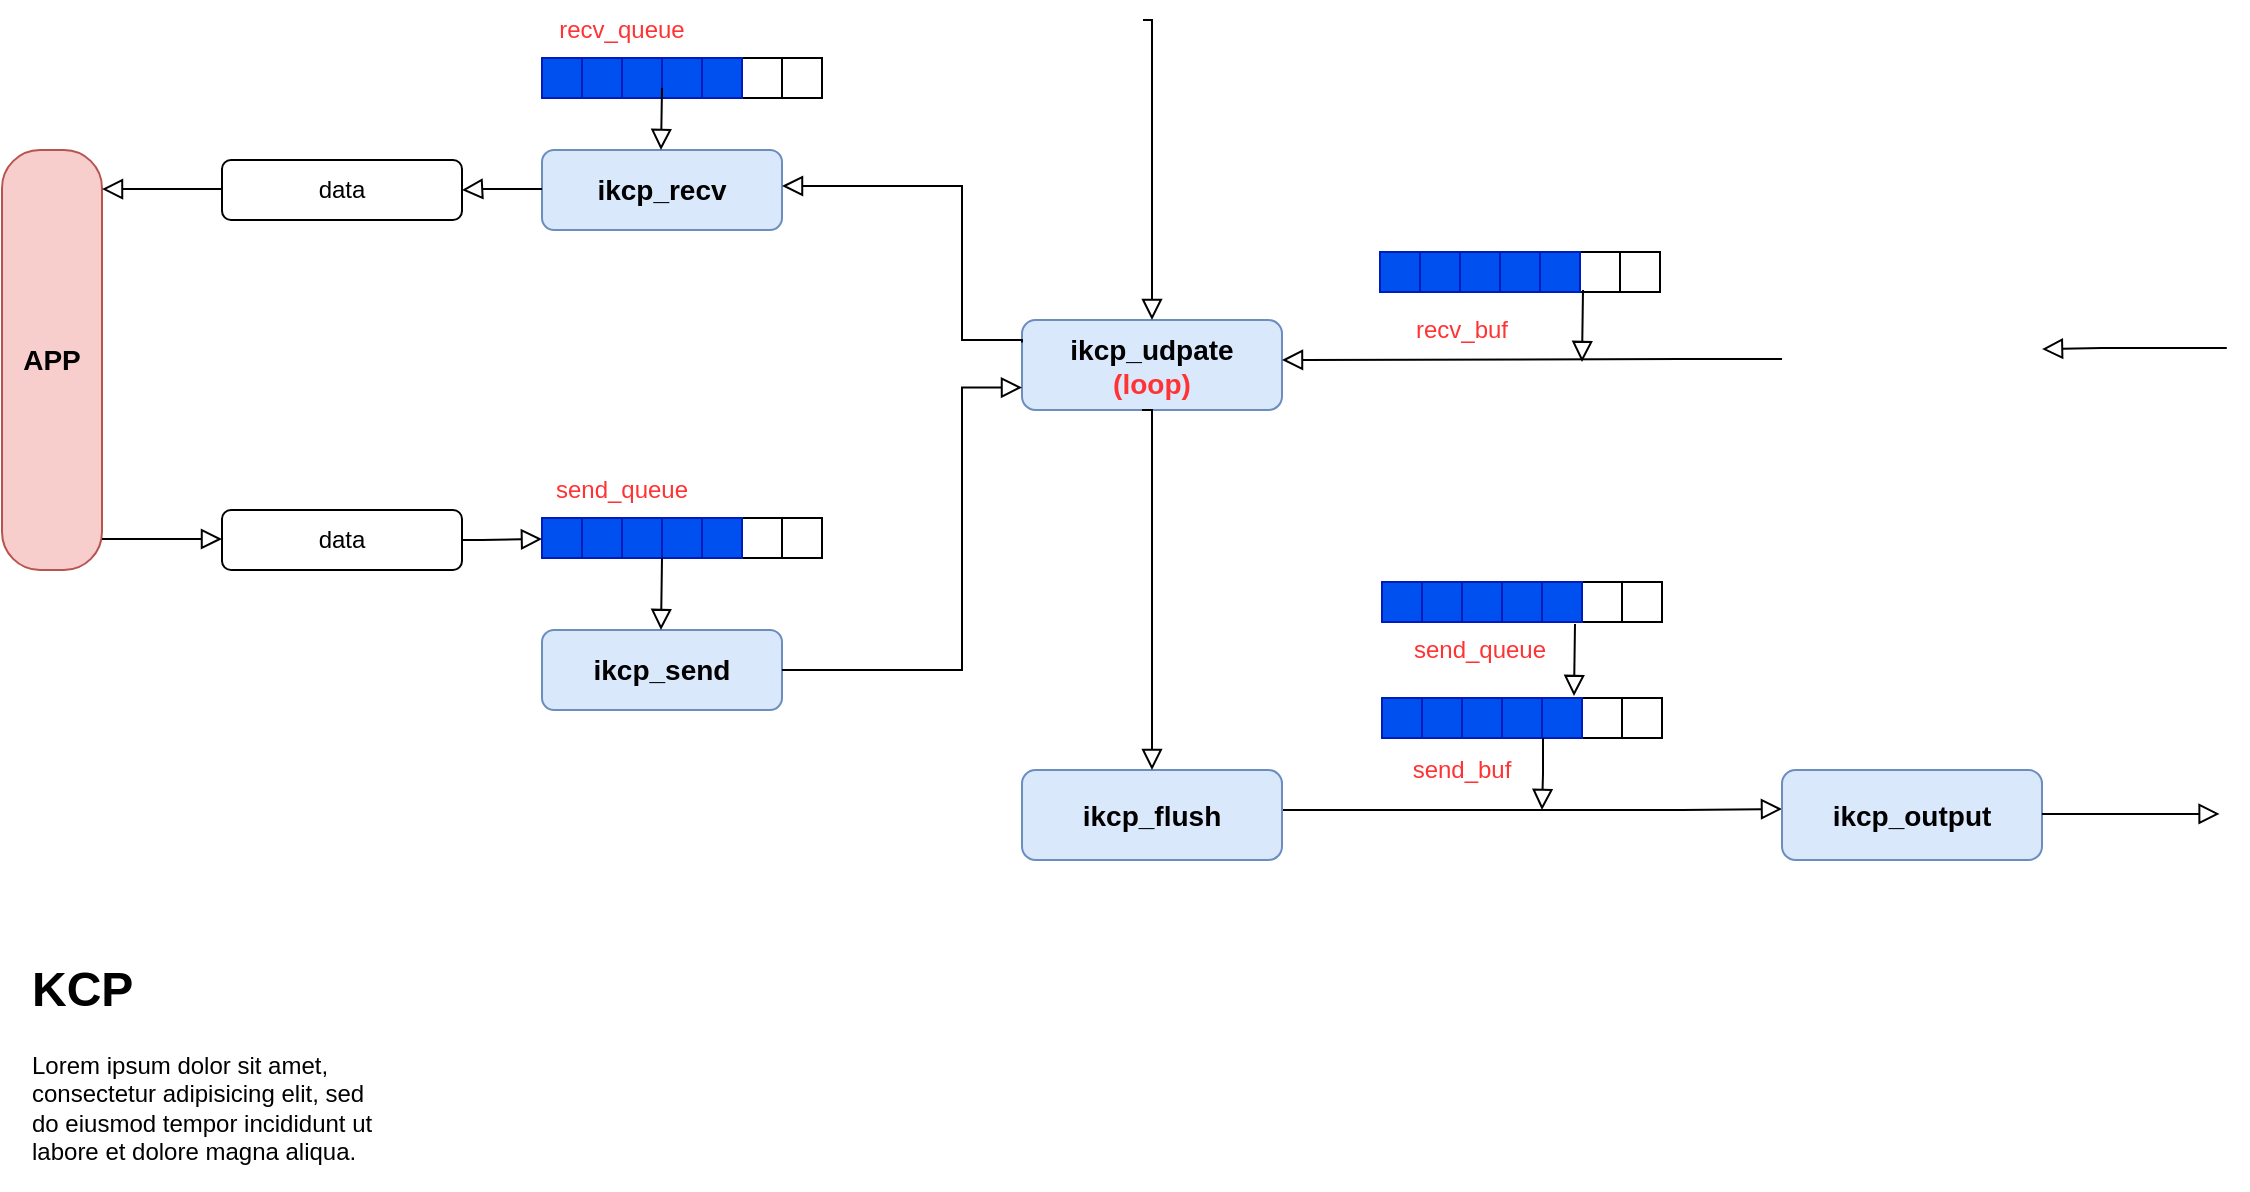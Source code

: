 <mxfile version="13.10.0" type="github">
  <diagram id="feINAKc0w70oRSZ_3hTW" name="第 1 页">
    <mxGraphModel dx="1360" dy="802" grid="1" gridSize="10" guides="1" tooltips="1" connect="1" arrows="1" fold="1" page="1" pageScale="1" pageWidth="827" pageHeight="1169" math="0" shadow="0">
      <root>
        <mxCell id="0" />
        <mxCell id="1" parent="0" />
        <mxCell id="rV__VkdkWEQ5Nje2Z5eR-1" value="APP&lt;br style=&quot;font-size: 14px;&quot;&gt;" style="rounded=1;whiteSpace=wrap;html=1;fontSize=14;glass=0;strokeWidth=1;shadow=0;fillColor=#f8cecc;strokeColor=#b85450;direction=south;arcSize=38;fontStyle=1" vertex="1" parent="1">
          <mxGeometry x="40" y="150" width="50" height="210" as="geometry" />
        </mxCell>
        <mxCell id="rV__VkdkWEQ5Nje2Z5eR-2" value="data" style="rounded=1;whiteSpace=wrap;html=1;fontSize=12;glass=0;strokeWidth=1;shadow=0;" vertex="1" parent="1">
          <mxGeometry x="150" y="330" width="120" height="30" as="geometry" />
        </mxCell>
        <mxCell id="rV__VkdkWEQ5Nje2Z5eR-3" value="data" style="rounded=1;whiteSpace=wrap;html=1;fontSize=12;glass=0;strokeWidth=1;shadow=0;" vertex="1" parent="1">
          <mxGeometry x="150" y="155" width="120" height="30" as="geometry" />
        </mxCell>
        <mxCell id="rV__VkdkWEQ5Nje2Z5eR-4" value="" style="rounded=0;html=1;jettySize=auto;orthogonalLoop=1;fontSize=11;endArrow=block;endFill=0;endSize=8;strokeWidth=1;shadow=0;labelBackgroundColor=none;edgeStyle=orthogonalEdgeStyle;exitX=0.067;exitY=0;exitDx=0;exitDy=0;exitPerimeter=0;" edge="1" parent="1">
          <mxGeometry relative="1" as="geometry">
            <mxPoint x="150" y="169.5" as="sourcePoint" />
            <mxPoint x="90" y="169.54" as="targetPoint" />
            <Array as="points">
              <mxPoint x="120" y="169.5" />
              <mxPoint x="120" y="169.5" />
            </Array>
          </mxGeometry>
        </mxCell>
        <mxCell id="rV__VkdkWEQ5Nje2Z5eR-5" value="" style="rounded=0;html=1;jettySize=auto;orthogonalLoop=1;fontSize=11;endArrow=block;endFill=0;endSize=8;strokeWidth=1;shadow=0;labelBackgroundColor=none;edgeStyle=orthogonalEdgeStyle;exitX=0.067;exitY=0;exitDx=0;exitDy=0;exitPerimeter=0;" edge="1" parent="1">
          <mxGeometry relative="1" as="geometry">
            <mxPoint x="90" y="344.54" as="sourcePoint" />
            <mxPoint x="150" y="344.5" as="targetPoint" />
            <Array as="points">
              <mxPoint x="120" y="344.5" />
              <mxPoint x="120" y="344.5" />
            </Array>
          </mxGeometry>
        </mxCell>
        <mxCell id="rV__VkdkWEQ5Nje2Z5eR-6" value="ikcp_recv" style="rounded=1;whiteSpace=wrap;html=1;fontSize=14;glass=0;strokeWidth=1;shadow=0;fillColor=#dae8fc;strokeColor=#6c8ebf;fontStyle=1" vertex="1" parent="1">
          <mxGeometry x="310" y="150" width="120" height="40" as="geometry" />
        </mxCell>
        <mxCell id="rV__VkdkWEQ5Nje2Z5eR-7" value="&lt;span style=&quot;font-size: 14px;&quot;&gt;ikcp_send&lt;br style=&quot;font-size: 14px;&quot;&gt;&lt;/span&gt;" style="rounded=1;whiteSpace=wrap;html=1;fontSize=14;glass=0;strokeWidth=1;shadow=0;fillColor=#dae8fc;strokeColor=#6c8ebf;fontStyle=1" vertex="1" parent="1">
          <mxGeometry x="310" y="390" width="120" height="40" as="geometry" />
        </mxCell>
        <mxCell id="rV__VkdkWEQ5Nje2Z5eR-8" value="" style="rounded=0;whiteSpace=wrap;html=1;fillColor=#0050ef;strokeColor=#001DBC;fontColor=#ffffff;" vertex="1" parent="1">
          <mxGeometry x="310" y="334" width="20" height="20" as="geometry" />
        </mxCell>
        <mxCell id="rV__VkdkWEQ5Nje2Z5eR-9" value="" style="rounded=0;whiteSpace=wrap;html=1;fillColor=#0050ef;strokeColor=#001DBC;fontColor=#ffffff;" vertex="1" parent="1">
          <mxGeometry x="330" y="334" width="20" height="20" as="geometry" />
        </mxCell>
        <mxCell id="rV__VkdkWEQ5Nje2Z5eR-10" value="" style="rounded=0;whiteSpace=wrap;html=1;fillColor=#0050ef;strokeColor=#001DBC;fontColor=#ffffff;" vertex="1" parent="1">
          <mxGeometry x="350" y="334" width="20" height="20" as="geometry" />
        </mxCell>
        <mxCell id="rV__VkdkWEQ5Nje2Z5eR-11" value="" style="rounded=0;whiteSpace=wrap;html=1;" vertex="1" parent="1">
          <mxGeometry x="430" y="334" width="20" height="20" as="geometry" />
        </mxCell>
        <mxCell id="rV__VkdkWEQ5Nje2Z5eR-12" value="" style="rounded=0;whiteSpace=wrap;html=1;" vertex="1" parent="1">
          <mxGeometry x="410" y="334" width="20" height="20" as="geometry" />
        </mxCell>
        <mxCell id="rV__VkdkWEQ5Nje2Z5eR-13" value="" style="rounded=0;whiteSpace=wrap;html=1;fillColor=#0050ef;strokeColor=#001DBC;fontColor=#ffffff;" vertex="1" parent="1">
          <mxGeometry x="370" y="334" width="20" height="20" as="geometry" />
        </mxCell>
        <mxCell id="rV__VkdkWEQ5Nje2Z5eR-14" value="" style="rounded=0;whiteSpace=wrap;html=1;fillColor=#0050ef;strokeColor=#001DBC;fontColor=#ffffff;" vertex="1" parent="1">
          <mxGeometry x="390" y="334" width="20" height="20" as="geometry" />
        </mxCell>
        <mxCell id="rV__VkdkWEQ5Nje2Z5eR-15" value="" style="rounded=0;html=1;jettySize=auto;orthogonalLoop=1;fontSize=11;endArrow=block;endFill=0;endSize=8;strokeWidth=1;shadow=0;labelBackgroundColor=none;edgeStyle=orthogonalEdgeStyle;" edge="1" parent="1">
          <mxGeometry relative="1" as="geometry">
            <mxPoint x="270" y="345" as="sourcePoint" />
            <mxPoint x="310" y="344.5" as="targetPoint" />
            <Array as="points">
              <mxPoint x="280" y="344.5" />
              <mxPoint x="280" y="344.5" />
            </Array>
          </mxGeometry>
        </mxCell>
        <mxCell id="rV__VkdkWEQ5Nje2Z5eR-16" value="" style="rounded=0;html=1;jettySize=auto;orthogonalLoop=1;fontSize=11;endArrow=block;endFill=0;endSize=8;strokeWidth=1;shadow=0;labelBackgroundColor=none;edgeStyle=orthogonalEdgeStyle;" edge="1" parent="1">
          <mxGeometry relative="1" as="geometry">
            <mxPoint x="310" y="169.5" as="sourcePoint" />
            <mxPoint x="270" y="170" as="targetPoint" />
            <Array as="points">
              <mxPoint x="280" y="169.5" />
              <mxPoint x="280" y="169.5" />
            </Array>
          </mxGeometry>
        </mxCell>
        <mxCell id="rV__VkdkWEQ5Nje2Z5eR-17" value="" style="rounded=0;html=1;jettySize=auto;orthogonalLoop=1;fontSize=11;endArrow=block;endFill=0;endSize=8;strokeWidth=1;shadow=0;labelBackgroundColor=none;edgeStyle=orthogonalEdgeStyle;exitX=1;exitY=1;exitDx=0;exitDy=0;" edge="1" parent="1" source="rV__VkdkWEQ5Nje2Z5eR-10">
          <mxGeometry y="20" relative="1" as="geometry">
            <mxPoint as="offset" />
            <mxPoint x="370" y="360" as="sourcePoint" />
            <mxPoint x="369.5" y="390" as="targetPoint" />
          </mxGeometry>
        </mxCell>
        <mxCell id="rV__VkdkWEQ5Nje2Z5eR-18" value="ikcp_udpate&lt;br&gt;&lt;font color=&quot;#ff3333&quot;&gt;(loop)&lt;/font&gt;" style="rounded=1;whiteSpace=wrap;html=1;fontSize=14;glass=0;strokeWidth=1;shadow=0;fillColor=#dae8fc;strokeColor=#6c8ebf;fontStyle=1" vertex="1" parent="1">
          <mxGeometry x="550" y="235" width="130" height="45" as="geometry" />
        </mxCell>
        <mxCell id="rV__VkdkWEQ5Nje2Z5eR-19" value="" style="rounded=0;whiteSpace=wrap;html=1;fillColor=#0050ef;strokeColor=#001DBC;fontColor=#ffffff;" vertex="1" parent="1">
          <mxGeometry x="310" y="104" width="20" height="20" as="geometry" />
        </mxCell>
        <mxCell id="rV__VkdkWEQ5Nje2Z5eR-20" value="" style="rounded=0;whiteSpace=wrap;html=1;fillColor=#0050ef;strokeColor=#001DBC;fontColor=#ffffff;" vertex="1" parent="1">
          <mxGeometry x="330" y="104" width="20" height="20" as="geometry" />
        </mxCell>
        <mxCell id="rV__VkdkWEQ5Nje2Z5eR-21" value="" style="rounded=0;whiteSpace=wrap;html=1;fillColor=#0050ef;strokeColor=#001DBC;fontColor=#ffffff;" vertex="1" parent="1">
          <mxGeometry x="350" y="104" width="20" height="20" as="geometry" />
        </mxCell>
        <mxCell id="rV__VkdkWEQ5Nje2Z5eR-22" value="" style="rounded=0;whiteSpace=wrap;html=1;" vertex="1" parent="1">
          <mxGeometry x="430" y="104" width="20" height="20" as="geometry" />
        </mxCell>
        <mxCell id="rV__VkdkWEQ5Nje2Z5eR-23" value="" style="rounded=0;whiteSpace=wrap;html=1;" vertex="1" parent="1">
          <mxGeometry x="410" y="104" width="20" height="20" as="geometry" />
        </mxCell>
        <mxCell id="rV__VkdkWEQ5Nje2Z5eR-24" value="" style="rounded=0;whiteSpace=wrap;html=1;fillColor=#0050ef;strokeColor=#001DBC;fontColor=#ffffff;" vertex="1" parent="1">
          <mxGeometry x="370" y="104" width="20" height="20" as="geometry" />
        </mxCell>
        <mxCell id="rV__VkdkWEQ5Nje2Z5eR-25" value="" style="rounded=0;whiteSpace=wrap;html=1;fillColor=#0050ef;strokeColor=#001DBC;fontColor=#ffffff;" vertex="1" parent="1">
          <mxGeometry x="390" y="104" width="20" height="20" as="geometry" />
        </mxCell>
        <mxCell id="rV__VkdkWEQ5Nje2Z5eR-26" value="" style="rounded=0;html=1;jettySize=auto;orthogonalLoop=1;fontSize=11;endArrow=block;endFill=0;endSize=8;strokeWidth=1;shadow=0;labelBackgroundColor=none;edgeStyle=orthogonalEdgeStyle;exitX=1;exitY=0.75;exitDx=0;exitDy=0;" edge="1" parent="1" source="rV__VkdkWEQ5Nje2Z5eR-21">
          <mxGeometry y="20" relative="1" as="geometry">
            <mxPoint as="offset" />
            <mxPoint x="370" y="130" as="sourcePoint" />
            <mxPoint x="369.5" y="150" as="targetPoint" />
          </mxGeometry>
        </mxCell>
        <mxCell id="rV__VkdkWEQ5Nje2Z5eR-27" value="" style="rounded=0;html=1;jettySize=auto;orthogonalLoop=1;fontSize=11;endArrow=block;endFill=0;endSize=8;strokeWidth=1;shadow=0;labelBackgroundColor=none;edgeStyle=orthogonalEdgeStyle;exitX=1;exitY=0.5;exitDx=0;exitDy=0;entryX=0;entryY=0.75;entryDx=0;entryDy=0;" edge="1" parent="1" source="rV__VkdkWEQ5Nje2Z5eR-7" target="rV__VkdkWEQ5Nje2Z5eR-18">
          <mxGeometry relative="1" as="geometry">
            <mxPoint x="470" y="400" as="sourcePoint" />
            <mxPoint x="530" y="269" as="targetPoint" />
            <Array as="points">
              <mxPoint x="520" y="410" />
              <mxPoint x="520" y="269" />
            </Array>
          </mxGeometry>
        </mxCell>
        <mxCell id="rV__VkdkWEQ5Nje2Z5eR-28" value="" style="rounded=0;html=1;jettySize=auto;orthogonalLoop=1;fontSize=11;endArrow=block;endFill=0;endSize=8;strokeWidth=1;shadow=0;labelBackgroundColor=none;edgeStyle=orthogonalEdgeStyle;exitX=0;exitY=0.25;exitDx=0;exitDy=0;" edge="1" parent="1" source="rV__VkdkWEQ5Nje2Z5eR-18">
          <mxGeometry relative="1" as="geometry">
            <mxPoint x="490" y="245" as="sourcePoint" />
            <mxPoint x="430" y="168" as="targetPoint" />
            <Array as="points">
              <mxPoint x="520" y="245" />
              <mxPoint x="520" y="168" />
            </Array>
          </mxGeometry>
        </mxCell>
        <mxCell id="rV__VkdkWEQ5Nje2Z5eR-30" value="" style="rounded=0;html=1;jettySize=auto;orthogonalLoop=1;fontSize=11;endArrow=block;endFill=0;endSize=8;strokeWidth=1;shadow=0;labelBackgroundColor=none;edgeStyle=orthogonalEdgeStyle;exitX=1;exitY=0.5;exitDx=0;exitDy=0;" edge="1" parent="1" source="rV__VkdkWEQ5Nje2Z5eR-32">
          <mxGeometry relative="1" as="geometry">
            <mxPoint x="670" y="479.54" as="sourcePoint" />
            <mxPoint x="930" y="479.5" as="targetPoint" />
            <Array as="points">
              <mxPoint x="680" y="480" />
              <mxPoint x="880" y="480" />
            </Array>
          </mxGeometry>
        </mxCell>
        <mxCell id="rV__VkdkWEQ5Nje2Z5eR-31" value="" style="rounded=0;html=1;jettySize=auto;orthogonalLoop=1;fontSize=11;endArrow=block;endFill=0;endSize=8;strokeWidth=1;shadow=0;labelBackgroundColor=none;edgeStyle=orthogonalEdgeStyle;exitX=0.067;exitY=0;exitDx=0;exitDy=0;exitPerimeter=0;" edge="1" parent="1">
          <mxGeometry relative="1" as="geometry">
            <mxPoint x="930" y="254.5" as="sourcePoint" />
            <mxPoint x="680" y="255" as="targetPoint" />
            <Array as="points">
              <mxPoint x="880" y="255" />
              <mxPoint x="880" y="255" />
            </Array>
          </mxGeometry>
        </mxCell>
        <mxCell id="rV__VkdkWEQ5Nje2Z5eR-32" value="ikcp_flush" style="rounded=1;whiteSpace=wrap;html=1;fontSize=14;glass=0;strokeWidth=1;shadow=0;fillColor=#dae8fc;strokeColor=#6c8ebf;fontStyle=1" vertex="1" parent="1">
          <mxGeometry x="550" y="460" width="130" height="45" as="geometry" />
        </mxCell>
        <mxCell id="rV__VkdkWEQ5Nje2Z5eR-33" value="ikcp_output" style="rounded=1;whiteSpace=wrap;html=1;fontSize=14;glass=0;strokeWidth=1;shadow=0;fillColor=#dae8fc;strokeColor=#6c8ebf;fontStyle=1" vertex="1" parent="1">
          <mxGeometry x="930" y="460" width="130" height="45" as="geometry" />
        </mxCell>
        <mxCell id="rV__VkdkWEQ5Nje2Z5eR-35" value="" style="rounded=0;whiteSpace=wrap;html=1;fillColor=#0050ef;strokeColor=#001DBC;fontColor=#ffffff;" vertex="1" parent="1">
          <mxGeometry x="730" y="366" width="20" height="20" as="geometry" />
        </mxCell>
        <mxCell id="rV__VkdkWEQ5Nje2Z5eR-36" value="" style="rounded=0;whiteSpace=wrap;html=1;fillColor=#0050ef;strokeColor=#001DBC;fontColor=#ffffff;" vertex="1" parent="1">
          <mxGeometry x="750" y="366" width="20" height="20" as="geometry" />
        </mxCell>
        <mxCell id="rV__VkdkWEQ5Nje2Z5eR-37" value="" style="rounded=0;whiteSpace=wrap;html=1;fillColor=#0050ef;strokeColor=#001DBC;fontColor=#ffffff;" vertex="1" parent="1">
          <mxGeometry x="770" y="366" width="20" height="20" as="geometry" />
        </mxCell>
        <mxCell id="rV__VkdkWEQ5Nje2Z5eR-38" value="" style="rounded=0;whiteSpace=wrap;html=1;" vertex="1" parent="1">
          <mxGeometry x="850" y="366" width="20" height="20" as="geometry" />
        </mxCell>
        <mxCell id="rV__VkdkWEQ5Nje2Z5eR-39" value="" style="rounded=0;whiteSpace=wrap;html=1;" vertex="1" parent="1">
          <mxGeometry x="830" y="366" width="20" height="20" as="geometry" />
        </mxCell>
        <mxCell id="rV__VkdkWEQ5Nje2Z5eR-40" value="" style="rounded=0;whiteSpace=wrap;html=1;fillColor=#0050ef;strokeColor=#001DBC;fontColor=#ffffff;" vertex="1" parent="1">
          <mxGeometry x="790" y="366" width="20" height="20" as="geometry" />
        </mxCell>
        <mxCell id="rV__VkdkWEQ5Nje2Z5eR-41" value="" style="rounded=0;whiteSpace=wrap;html=1;fillColor=#0050ef;strokeColor=#001DBC;fontColor=#ffffff;" vertex="1" parent="1">
          <mxGeometry x="810" y="366" width="20" height="20" as="geometry" />
        </mxCell>
        <mxCell id="rV__VkdkWEQ5Nje2Z5eR-42" value="" style="rounded=0;whiteSpace=wrap;html=1;fillColor=#0050ef;strokeColor=#001DBC;fontColor=#ffffff;" vertex="1" parent="1">
          <mxGeometry x="730" y="424" width="20" height="20" as="geometry" />
        </mxCell>
        <mxCell id="rV__VkdkWEQ5Nje2Z5eR-43" value="" style="rounded=0;whiteSpace=wrap;html=1;fillColor=#0050ef;strokeColor=#001DBC;fontColor=#ffffff;" vertex="1" parent="1">
          <mxGeometry x="750" y="424" width="20" height="20" as="geometry" />
        </mxCell>
        <mxCell id="rV__VkdkWEQ5Nje2Z5eR-44" value="" style="rounded=0;whiteSpace=wrap;html=1;fillColor=#0050ef;strokeColor=#001DBC;fontColor=#ffffff;" vertex="1" parent="1">
          <mxGeometry x="770" y="424" width="20" height="20" as="geometry" />
        </mxCell>
        <mxCell id="rV__VkdkWEQ5Nje2Z5eR-45" value="" style="rounded=0;whiteSpace=wrap;html=1;" vertex="1" parent="1">
          <mxGeometry x="850" y="424" width="20" height="20" as="geometry" />
        </mxCell>
        <mxCell id="rV__VkdkWEQ5Nje2Z5eR-46" value="" style="rounded=0;whiteSpace=wrap;html=1;" vertex="1" parent="1">
          <mxGeometry x="830" y="424" width="20" height="20" as="geometry" />
        </mxCell>
        <mxCell id="rV__VkdkWEQ5Nje2Z5eR-47" value="" style="rounded=0;whiteSpace=wrap;html=1;fillColor=#0050ef;strokeColor=#001DBC;fontColor=#ffffff;" vertex="1" parent="1">
          <mxGeometry x="790" y="424" width="20" height="20" as="geometry" />
        </mxCell>
        <mxCell id="rV__VkdkWEQ5Nje2Z5eR-48" value="" style="rounded=0;whiteSpace=wrap;html=1;fillColor=#0050ef;strokeColor=#001DBC;fontColor=#ffffff;" vertex="1" parent="1">
          <mxGeometry x="810" y="424" width="20" height="20" as="geometry" />
        </mxCell>
        <mxCell id="rV__VkdkWEQ5Nje2Z5eR-49" value="" style="rounded=0;html=1;jettySize=auto;orthogonalLoop=1;fontSize=11;endArrow=block;endFill=0;endSize=8;strokeWidth=1;shadow=0;labelBackgroundColor=none;edgeStyle=orthogonalEdgeStyle;" edge="1" parent="1" target="rV__VkdkWEQ5Nje2Z5eR-32">
          <mxGeometry y="20" relative="1" as="geometry">
            <mxPoint as="offset" />
            <mxPoint x="610" y="280" as="sourcePoint" />
            <mxPoint x="610" y="410" as="targetPoint" />
            <Array as="points">
              <mxPoint x="615" y="280" />
            </Array>
          </mxGeometry>
        </mxCell>
        <mxCell id="rV__VkdkWEQ5Nje2Z5eR-51" value="" style="rounded=0;html=1;jettySize=auto;orthogonalLoop=1;fontSize=11;endArrow=block;endFill=0;endSize=8;strokeWidth=1;shadow=0;labelBackgroundColor=none;edgeStyle=orthogonalEdgeStyle;exitX=1;exitY=1;exitDx=0;exitDy=0;" edge="1" parent="1" target="rV__VkdkWEQ5Nje2Z5eR-18">
          <mxGeometry y="20" relative="1" as="geometry">
            <mxPoint as="offset" />
            <mxPoint x="610.5" y="85" as="sourcePoint" />
            <mxPoint x="610" y="121" as="targetPoint" />
            <Array as="points">
              <mxPoint x="615" y="85" />
            </Array>
          </mxGeometry>
        </mxCell>
        <mxCell id="rV__VkdkWEQ5Nje2Z5eR-52" value="" style="rounded=0;html=1;jettySize=auto;orthogonalLoop=1;fontSize=11;endArrow=block;endFill=0;endSize=8;strokeWidth=1;shadow=0;labelBackgroundColor=none;edgeStyle=orthogonalEdgeStyle;exitX=1;exitY=1;exitDx=0;exitDy=0;" edge="1" parent="1">
          <mxGeometry y="20" relative="1" as="geometry">
            <mxPoint as="offset" />
            <mxPoint x="826.5" y="387" as="sourcePoint" />
            <mxPoint x="826" y="423" as="targetPoint" />
          </mxGeometry>
        </mxCell>
        <mxCell id="rV__VkdkWEQ5Nje2Z5eR-53" value="" style="rounded=0;html=1;jettySize=auto;orthogonalLoop=1;fontSize=11;endArrow=block;endFill=0;endSize=8;strokeWidth=1;shadow=0;labelBackgroundColor=none;edgeStyle=orthogonalEdgeStyle;exitX=1;exitY=1;exitDx=0;exitDy=0;" edge="1" parent="1">
          <mxGeometry y="20" relative="1" as="geometry">
            <mxPoint as="offset" />
            <mxPoint x="810.5" y="444" as="sourcePoint" />
            <mxPoint x="810" y="480" as="targetPoint" />
            <Array as="points">
              <mxPoint x="811" y="462" />
            </Array>
          </mxGeometry>
        </mxCell>
        <mxCell id="rV__VkdkWEQ5Nje2Z5eR-54" value="" style="rounded=0;whiteSpace=wrap;html=1;fillColor=#0050ef;strokeColor=#001DBC;fontColor=#ffffff;" vertex="1" parent="1">
          <mxGeometry x="729" y="201" width="20" height="20" as="geometry" />
        </mxCell>
        <mxCell id="rV__VkdkWEQ5Nje2Z5eR-55" value="" style="rounded=0;whiteSpace=wrap;html=1;fillColor=#0050ef;strokeColor=#001DBC;fontColor=#ffffff;" vertex="1" parent="1">
          <mxGeometry x="749" y="201" width="20" height="20" as="geometry" />
        </mxCell>
        <mxCell id="rV__VkdkWEQ5Nje2Z5eR-56" value="" style="rounded=0;whiteSpace=wrap;html=1;fillColor=#0050ef;strokeColor=#001DBC;fontColor=#ffffff;" vertex="1" parent="1">
          <mxGeometry x="769" y="201" width="20" height="20" as="geometry" />
        </mxCell>
        <mxCell id="rV__VkdkWEQ5Nje2Z5eR-57" value="" style="rounded=0;whiteSpace=wrap;html=1;" vertex="1" parent="1">
          <mxGeometry x="849" y="201" width="20" height="20" as="geometry" />
        </mxCell>
        <mxCell id="rV__VkdkWEQ5Nje2Z5eR-58" value="" style="rounded=0;whiteSpace=wrap;html=1;" vertex="1" parent="1">
          <mxGeometry x="829" y="201" width="20" height="20" as="geometry" />
        </mxCell>
        <mxCell id="rV__VkdkWEQ5Nje2Z5eR-59" value="" style="rounded=0;whiteSpace=wrap;html=1;fillColor=#0050ef;strokeColor=#001DBC;fontColor=#ffffff;" vertex="1" parent="1">
          <mxGeometry x="789" y="201" width="20" height="20" as="geometry" />
        </mxCell>
        <mxCell id="rV__VkdkWEQ5Nje2Z5eR-60" value="" style="rounded=0;whiteSpace=wrap;html=1;fillColor=#0050ef;strokeColor=#001DBC;fontColor=#ffffff;" vertex="1" parent="1">
          <mxGeometry x="809" y="201" width="20" height="20" as="geometry" />
        </mxCell>
        <mxCell id="rV__VkdkWEQ5Nje2Z5eR-61" value="" style="rounded=0;html=1;jettySize=auto;orthogonalLoop=1;fontSize=11;endArrow=block;endFill=0;endSize=8;strokeWidth=1;shadow=0;labelBackgroundColor=none;edgeStyle=orthogonalEdgeStyle;exitX=1;exitY=1;exitDx=0;exitDy=0;" edge="1" parent="1">
          <mxGeometry y="20" relative="1" as="geometry">
            <mxPoint as="offset" />
            <mxPoint x="830.5" y="220" as="sourcePoint" />
            <mxPoint x="830" y="256" as="targetPoint" />
          </mxGeometry>
        </mxCell>
        <mxCell id="rV__VkdkWEQ5Nje2Z5eR-62" value="recv_buf" style="text;html=1;strokeColor=none;fillColor=none;align=center;verticalAlign=middle;whiteSpace=wrap;rounded=0;fontColor=#FF3333;" vertex="1" parent="1">
          <mxGeometry x="750" y="229.5" width="40" height="20" as="geometry" />
        </mxCell>
        <mxCell id="rV__VkdkWEQ5Nje2Z5eR-63" value="send_buf" style="text;html=1;strokeColor=none;fillColor=none;align=center;verticalAlign=middle;whiteSpace=wrap;rounded=0;fontColor=#FF3333;" vertex="1" parent="1">
          <mxGeometry x="750" y="450" width="40" height="20" as="geometry" />
        </mxCell>
        <mxCell id="rV__VkdkWEQ5Nje2Z5eR-64" value="send_queue" style="text;html=1;strokeColor=none;fillColor=none;align=center;verticalAlign=middle;whiteSpace=wrap;rounded=0;fontColor=#FF3333;" vertex="1" parent="1">
          <mxGeometry x="759" y="390" width="40" height="20" as="geometry" />
        </mxCell>
        <mxCell id="rV__VkdkWEQ5Nje2Z5eR-65" value="" style="rounded=0;html=1;jettySize=auto;orthogonalLoop=1;fontSize=11;endArrow=block;endFill=0;endSize=8;strokeWidth=1;shadow=0;labelBackgroundColor=none;edgeStyle=orthogonalEdgeStyle;exitX=0.05;exitY=0.96;exitDx=0;exitDy=0;exitPerimeter=0;" edge="1" parent="1">
          <mxGeometry relative="1" as="geometry">
            <mxPoint x="1152.4" y="249" as="sourcePoint" />
            <mxPoint x="1060" y="249.54" as="targetPoint" />
            <Array as="points">
              <mxPoint x="1090" y="249" />
            </Array>
          </mxGeometry>
        </mxCell>
        <mxCell id="rV__VkdkWEQ5Nje2Z5eR-66" value="" style="rounded=0;html=1;jettySize=auto;orthogonalLoop=1;fontSize=11;endArrow=block;endFill=0;endSize=8;strokeWidth=1;shadow=0;labelBackgroundColor=none;edgeStyle=orthogonalEdgeStyle;exitX=0.067;exitY=0;exitDx=0;exitDy=0;exitPerimeter=0;entryX=0.882;entryY=1.02;entryDx=0;entryDy=0;entryPerimeter=0;" edge="1" parent="1">
          <mxGeometry relative="1" as="geometry">
            <mxPoint x="1060" y="482.04" as="sourcePoint" />
            <mxPoint x="1148.8" y="481.96" as="targetPoint" />
            <Array as="points" />
          </mxGeometry>
        </mxCell>
        <mxCell id="rV__VkdkWEQ5Nje2Z5eR-67" value="recv_queue" style="text;html=1;strokeColor=none;fillColor=none;align=center;verticalAlign=middle;whiteSpace=wrap;rounded=0;fontColor=#FF3333;" vertex="1" parent="1">
          <mxGeometry x="330" y="80" width="40" height="20" as="geometry" />
        </mxCell>
        <mxCell id="rV__VkdkWEQ5Nje2Z5eR-68" value="send_queue" style="text;html=1;strokeColor=none;fillColor=none;align=center;verticalAlign=middle;whiteSpace=wrap;rounded=0;fontColor=#FF3333;" vertex="1" parent="1">
          <mxGeometry x="330" y="310" width="40" height="20" as="geometry" />
        </mxCell>
        <mxCell id="rV__VkdkWEQ5Nje2Z5eR-69" value="&lt;h1&gt;KCP&lt;/h1&gt;&lt;p&gt;Lorem ipsum dolor sit amet, consectetur adipisicing elit, sed do eiusmod tempor incididunt ut labore et dolore magna aliqua.&lt;/p&gt;" style="text;html=1;strokeColor=none;fillColor=none;spacing=5;spacingTop=-20;whiteSpace=wrap;overflow=hidden;rounded=0;" vertex="1" parent="1">
          <mxGeometry x="50" y="550" width="190" height="120" as="geometry" />
        </mxCell>
      </root>
    </mxGraphModel>
  </diagram>
</mxfile>
